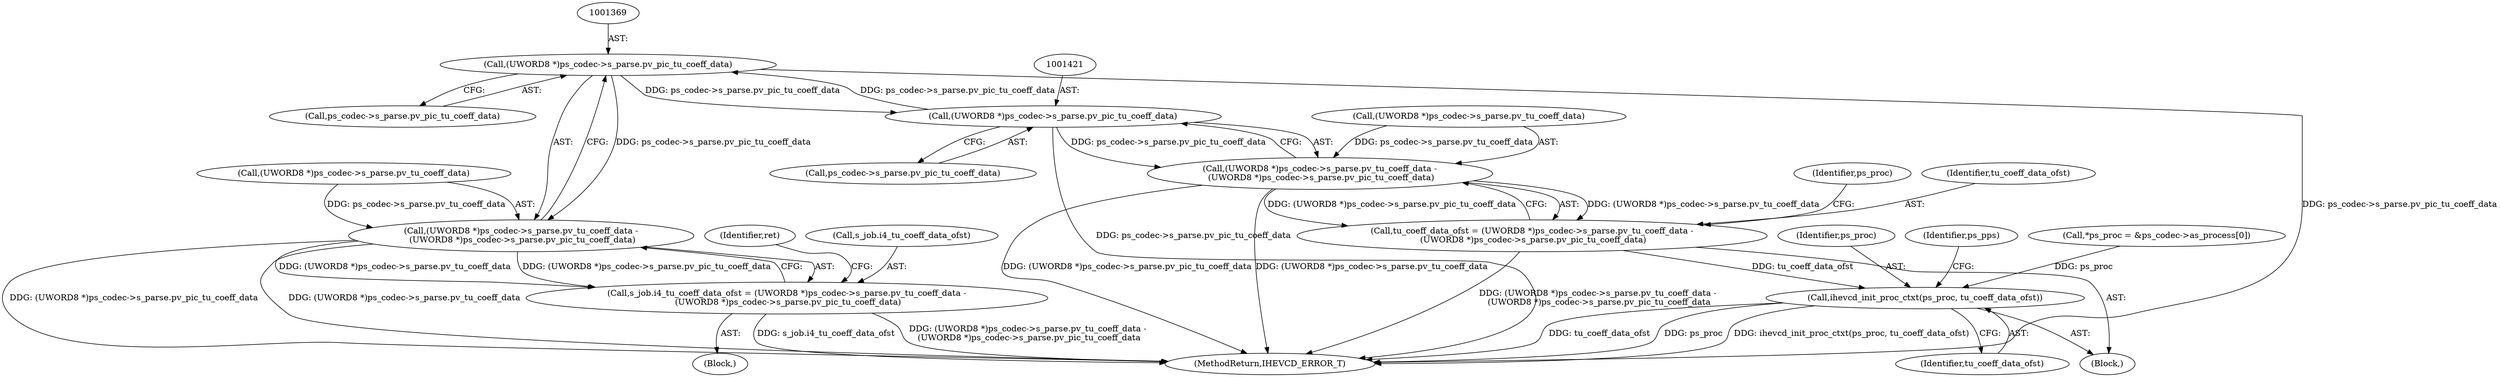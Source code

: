 digraph "0_Android_bcfc7124f6ef9f1ec128fb2e90de774a5b33d199_0@pointer" {
"1001368" [label="(Call,(UWORD8 *)ps_codec->s_parse.pv_pic_tu_coeff_data)"];
"1001420" [label="(Call,(UWORD8 *)ps_codec->s_parse.pv_pic_tu_coeff_data)"];
"1001368" [label="(Call,(UWORD8 *)ps_codec->s_parse.pv_pic_tu_coeff_data)"];
"1001360" [label="(Call,(UWORD8 *)ps_codec->s_parse.pv_tu_coeff_data -\n (UWORD8 *)ps_codec->s_parse.pv_pic_tu_coeff_data)"];
"1001356" [label="(Call,s_job.i4_tu_coeff_data_ofst = (UWORD8 *)ps_codec->s_parse.pv_tu_coeff_data -\n (UWORD8 *)ps_codec->s_parse.pv_pic_tu_coeff_data)"];
"1001412" [label="(Call,(UWORD8 *)ps_codec->s_parse.pv_tu_coeff_data -\n (UWORD8 *)ps_codec->s_parse.pv_pic_tu_coeff_data)"];
"1001410" [label="(Call,tu_coeff_data_ofst = (UWORD8 *)ps_codec->s_parse.pv_tu_coeff_data -\n (UWORD8 *)ps_codec->s_parse.pv_pic_tu_coeff_data)"];
"1001461" [label="(Call,ihevcd_init_proc_ctxt(ps_proc, tu_coeff_data_ofst))"];
"1001370" [label="(Call,ps_codec->s_parse.pv_pic_tu_coeff_data)"];
"1005079" [label="(MethodReturn,IHEVCD_ERROR_T)"];
"1001429" [label="(Identifier,ps_proc)"];
"1001357" [label="(Call,s_job.i4_tu_coeff_data_ofst)"];
"1001413" [label="(Call,(UWORD8 *)ps_codec->s_parse.pv_tu_coeff_data)"];
"1001462" [label="(Identifier,ps_proc)"];
"1001461" [label="(Call,ihevcd_init_proc_ctxt(ps_proc, tu_coeff_data_ofst))"];
"1001356" [label="(Call,s_job.i4_tu_coeff_data_ofst = (UWORD8 *)ps_codec->s_parse.pv_tu_coeff_data -\n (UWORD8 *)ps_codec->s_parse.pv_pic_tu_coeff_data)"];
"1001466" [label="(Identifier,ps_pps)"];
"1001420" [label="(Call,(UWORD8 *)ps_codec->s_parse.pv_pic_tu_coeff_data)"];
"1001360" [label="(Call,(UWORD8 *)ps_codec->s_parse.pv_tu_coeff_data -\n (UWORD8 *)ps_codec->s_parse.pv_pic_tu_coeff_data)"];
"1001368" [label="(Call,(UWORD8 *)ps_codec->s_parse.pv_pic_tu_coeff_data)"];
"1001376" [label="(Identifier,ret)"];
"1001361" [label="(Call,(UWORD8 *)ps_codec->s_parse.pv_tu_coeff_data)"];
"1001422" [label="(Call,ps_codec->s_parse.pv_pic_tu_coeff_data)"];
"1001410" [label="(Call,tu_coeff_data_ofst = (UWORD8 *)ps_codec->s_parse.pv_tu_coeff_data -\n (UWORD8 *)ps_codec->s_parse.pv_pic_tu_coeff_data)"];
"1001463" [label="(Identifier,tu_coeff_data_ofst)"];
"1001401" [label="(Call,*ps_proc = &ps_codec->as_process[0])"];
"1001306" [label="(Block,)"];
"1001399" [label="(Block,)"];
"1001411" [label="(Identifier,tu_coeff_data_ofst)"];
"1001412" [label="(Call,(UWORD8 *)ps_codec->s_parse.pv_tu_coeff_data -\n (UWORD8 *)ps_codec->s_parse.pv_pic_tu_coeff_data)"];
"1001368" -> "1001360"  [label="AST: "];
"1001368" -> "1001370"  [label="CFG: "];
"1001369" -> "1001368"  [label="AST: "];
"1001370" -> "1001368"  [label="AST: "];
"1001360" -> "1001368"  [label="CFG: "];
"1001368" -> "1005079"  [label="DDG: ps_codec->s_parse.pv_pic_tu_coeff_data"];
"1001368" -> "1001360"  [label="DDG: ps_codec->s_parse.pv_pic_tu_coeff_data"];
"1001420" -> "1001368"  [label="DDG: ps_codec->s_parse.pv_pic_tu_coeff_data"];
"1001368" -> "1001420"  [label="DDG: ps_codec->s_parse.pv_pic_tu_coeff_data"];
"1001420" -> "1001412"  [label="AST: "];
"1001420" -> "1001422"  [label="CFG: "];
"1001421" -> "1001420"  [label="AST: "];
"1001422" -> "1001420"  [label="AST: "];
"1001412" -> "1001420"  [label="CFG: "];
"1001420" -> "1005079"  [label="DDG: ps_codec->s_parse.pv_pic_tu_coeff_data"];
"1001420" -> "1001412"  [label="DDG: ps_codec->s_parse.pv_pic_tu_coeff_data"];
"1001360" -> "1001356"  [label="AST: "];
"1001361" -> "1001360"  [label="AST: "];
"1001356" -> "1001360"  [label="CFG: "];
"1001360" -> "1005079"  [label="DDG: (UWORD8 *)ps_codec->s_parse.pv_tu_coeff_data"];
"1001360" -> "1005079"  [label="DDG: (UWORD8 *)ps_codec->s_parse.pv_pic_tu_coeff_data"];
"1001360" -> "1001356"  [label="DDG: (UWORD8 *)ps_codec->s_parse.pv_tu_coeff_data"];
"1001360" -> "1001356"  [label="DDG: (UWORD8 *)ps_codec->s_parse.pv_pic_tu_coeff_data"];
"1001361" -> "1001360"  [label="DDG: ps_codec->s_parse.pv_tu_coeff_data"];
"1001356" -> "1001306"  [label="AST: "];
"1001357" -> "1001356"  [label="AST: "];
"1001376" -> "1001356"  [label="CFG: "];
"1001356" -> "1005079"  [label="DDG: s_job.i4_tu_coeff_data_ofst"];
"1001356" -> "1005079"  [label="DDG: (UWORD8 *)ps_codec->s_parse.pv_tu_coeff_data -\n (UWORD8 *)ps_codec->s_parse.pv_pic_tu_coeff_data"];
"1001412" -> "1001410"  [label="AST: "];
"1001413" -> "1001412"  [label="AST: "];
"1001410" -> "1001412"  [label="CFG: "];
"1001412" -> "1005079"  [label="DDG: (UWORD8 *)ps_codec->s_parse.pv_pic_tu_coeff_data"];
"1001412" -> "1005079"  [label="DDG: (UWORD8 *)ps_codec->s_parse.pv_tu_coeff_data"];
"1001412" -> "1001410"  [label="DDG: (UWORD8 *)ps_codec->s_parse.pv_tu_coeff_data"];
"1001412" -> "1001410"  [label="DDG: (UWORD8 *)ps_codec->s_parse.pv_pic_tu_coeff_data"];
"1001413" -> "1001412"  [label="DDG: ps_codec->s_parse.pv_tu_coeff_data"];
"1001410" -> "1001399"  [label="AST: "];
"1001411" -> "1001410"  [label="AST: "];
"1001429" -> "1001410"  [label="CFG: "];
"1001410" -> "1005079"  [label="DDG: (UWORD8 *)ps_codec->s_parse.pv_tu_coeff_data -\n (UWORD8 *)ps_codec->s_parse.pv_pic_tu_coeff_data"];
"1001410" -> "1001461"  [label="DDG: tu_coeff_data_ofst"];
"1001461" -> "1001399"  [label="AST: "];
"1001461" -> "1001463"  [label="CFG: "];
"1001462" -> "1001461"  [label="AST: "];
"1001463" -> "1001461"  [label="AST: "];
"1001466" -> "1001461"  [label="CFG: "];
"1001461" -> "1005079"  [label="DDG: tu_coeff_data_ofst"];
"1001461" -> "1005079"  [label="DDG: ps_proc"];
"1001461" -> "1005079"  [label="DDG: ihevcd_init_proc_ctxt(ps_proc, tu_coeff_data_ofst)"];
"1001401" -> "1001461"  [label="DDG: ps_proc"];
}
